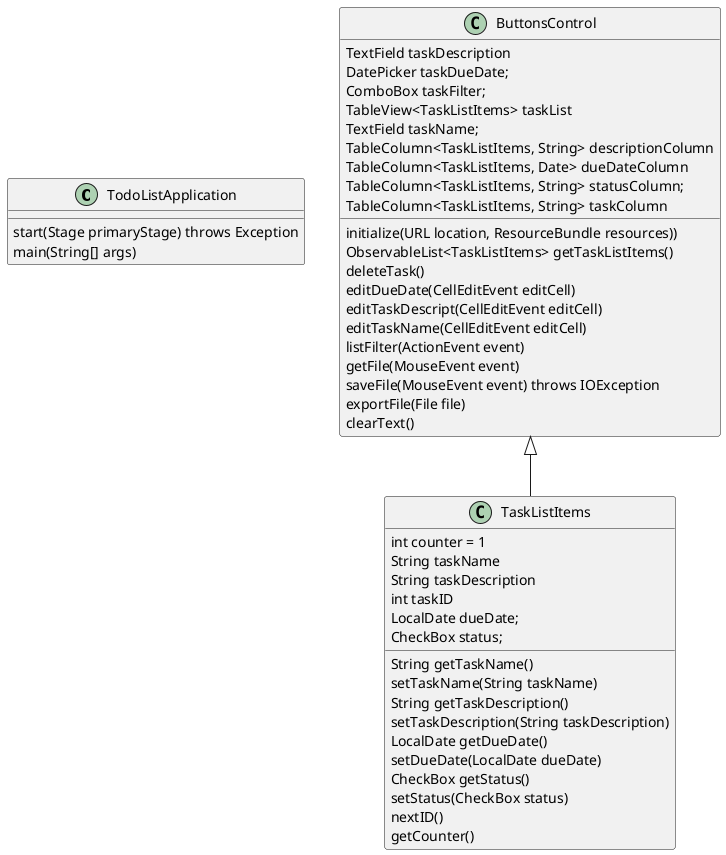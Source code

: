 @startuml
'https://plantuml.com/class-diagram


class TodoListApplication {
start(Stage primaryStage) throws Exception
main(String[] args)
}

class ButtonsControl {
TextField taskDescription
DatePicker taskDueDate;
ComboBox taskFilter;
TableView<TaskListItems> taskList
TextField taskName;
TableColumn<TaskListItems, String> descriptionColumn
TableColumn<TaskListItems, Date> dueDateColumn
TableColumn<TaskListItems, String> statusColumn;
TableColumn<TaskListItems, String> taskColumn
initialize(URL location, ResourceBundle resources))
ObservableList<TaskListItems> getTaskListItems()
deleteTask()
editDueDate(CellEditEvent editCell)
editTaskDescript(CellEditEvent editCell)
editTaskName(CellEditEvent editCell)
listFilter(ActionEvent event)
getFile(MouseEvent event)
saveFile(MouseEvent event) throws IOException
exportFile(File file)
clearText()
}

ButtonsControl <|-- TaskListItems

class TaskListItems{
int counter = 1
String taskName
String taskDescription
int taskID
LocalDate dueDate;
CheckBox status;
String getTaskName()
setTaskName(String taskName)
String getTaskDescription()
setTaskDescription(String taskDescription)
LocalDate getDueDate()
setDueDate(LocalDate dueDate)
CheckBox getStatus()
setStatus(CheckBox status)
nextID()
getCounter()
}

@enduml